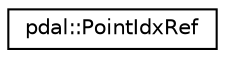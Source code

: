 digraph "Graphical Class Hierarchy"
{
  edge [fontname="Helvetica",fontsize="10",labelfontname="Helvetica",labelfontsize="10"];
  node [fontname="Helvetica",fontsize="10",shape=record];
  rankdir="LR";
  Node1 [label="pdal::PointIdxRef",height=0.2,width=0.4,color="black", fillcolor="white", style="filled",URL="$classpdal_1_1PointIdxRef.html"];
}
